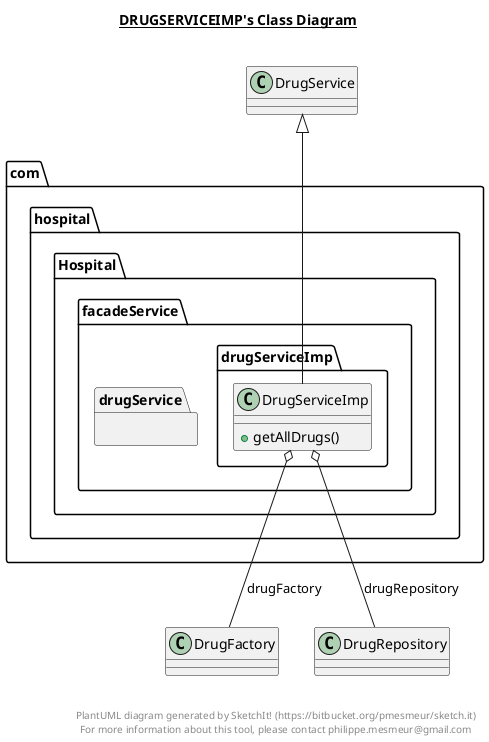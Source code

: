 @startuml

title __DRUGSERVICEIMP's Class Diagram__\n

  package com.hospital.Hospital {
    package com.hospital.Hospital.facadeService.drugService {
      package com.hospital.Hospital.facadeService.drugServiceImp {
        class DrugServiceImp {
            + getAllDrugs()
        }
      }
    }
  }
  

  DrugServiceImp -up-|> DrugService
  DrugServiceImp o-- DrugFactory : drugFactory
  DrugServiceImp o-- DrugRepository : drugRepository


right footer


PlantUML diagram generated by SketchIt! (https://bitbucket.org/pmesmeur/sketch.it)
For more information about this tool, please contact philippe.mesmeur@gmail.com
endfooter

@enduml
